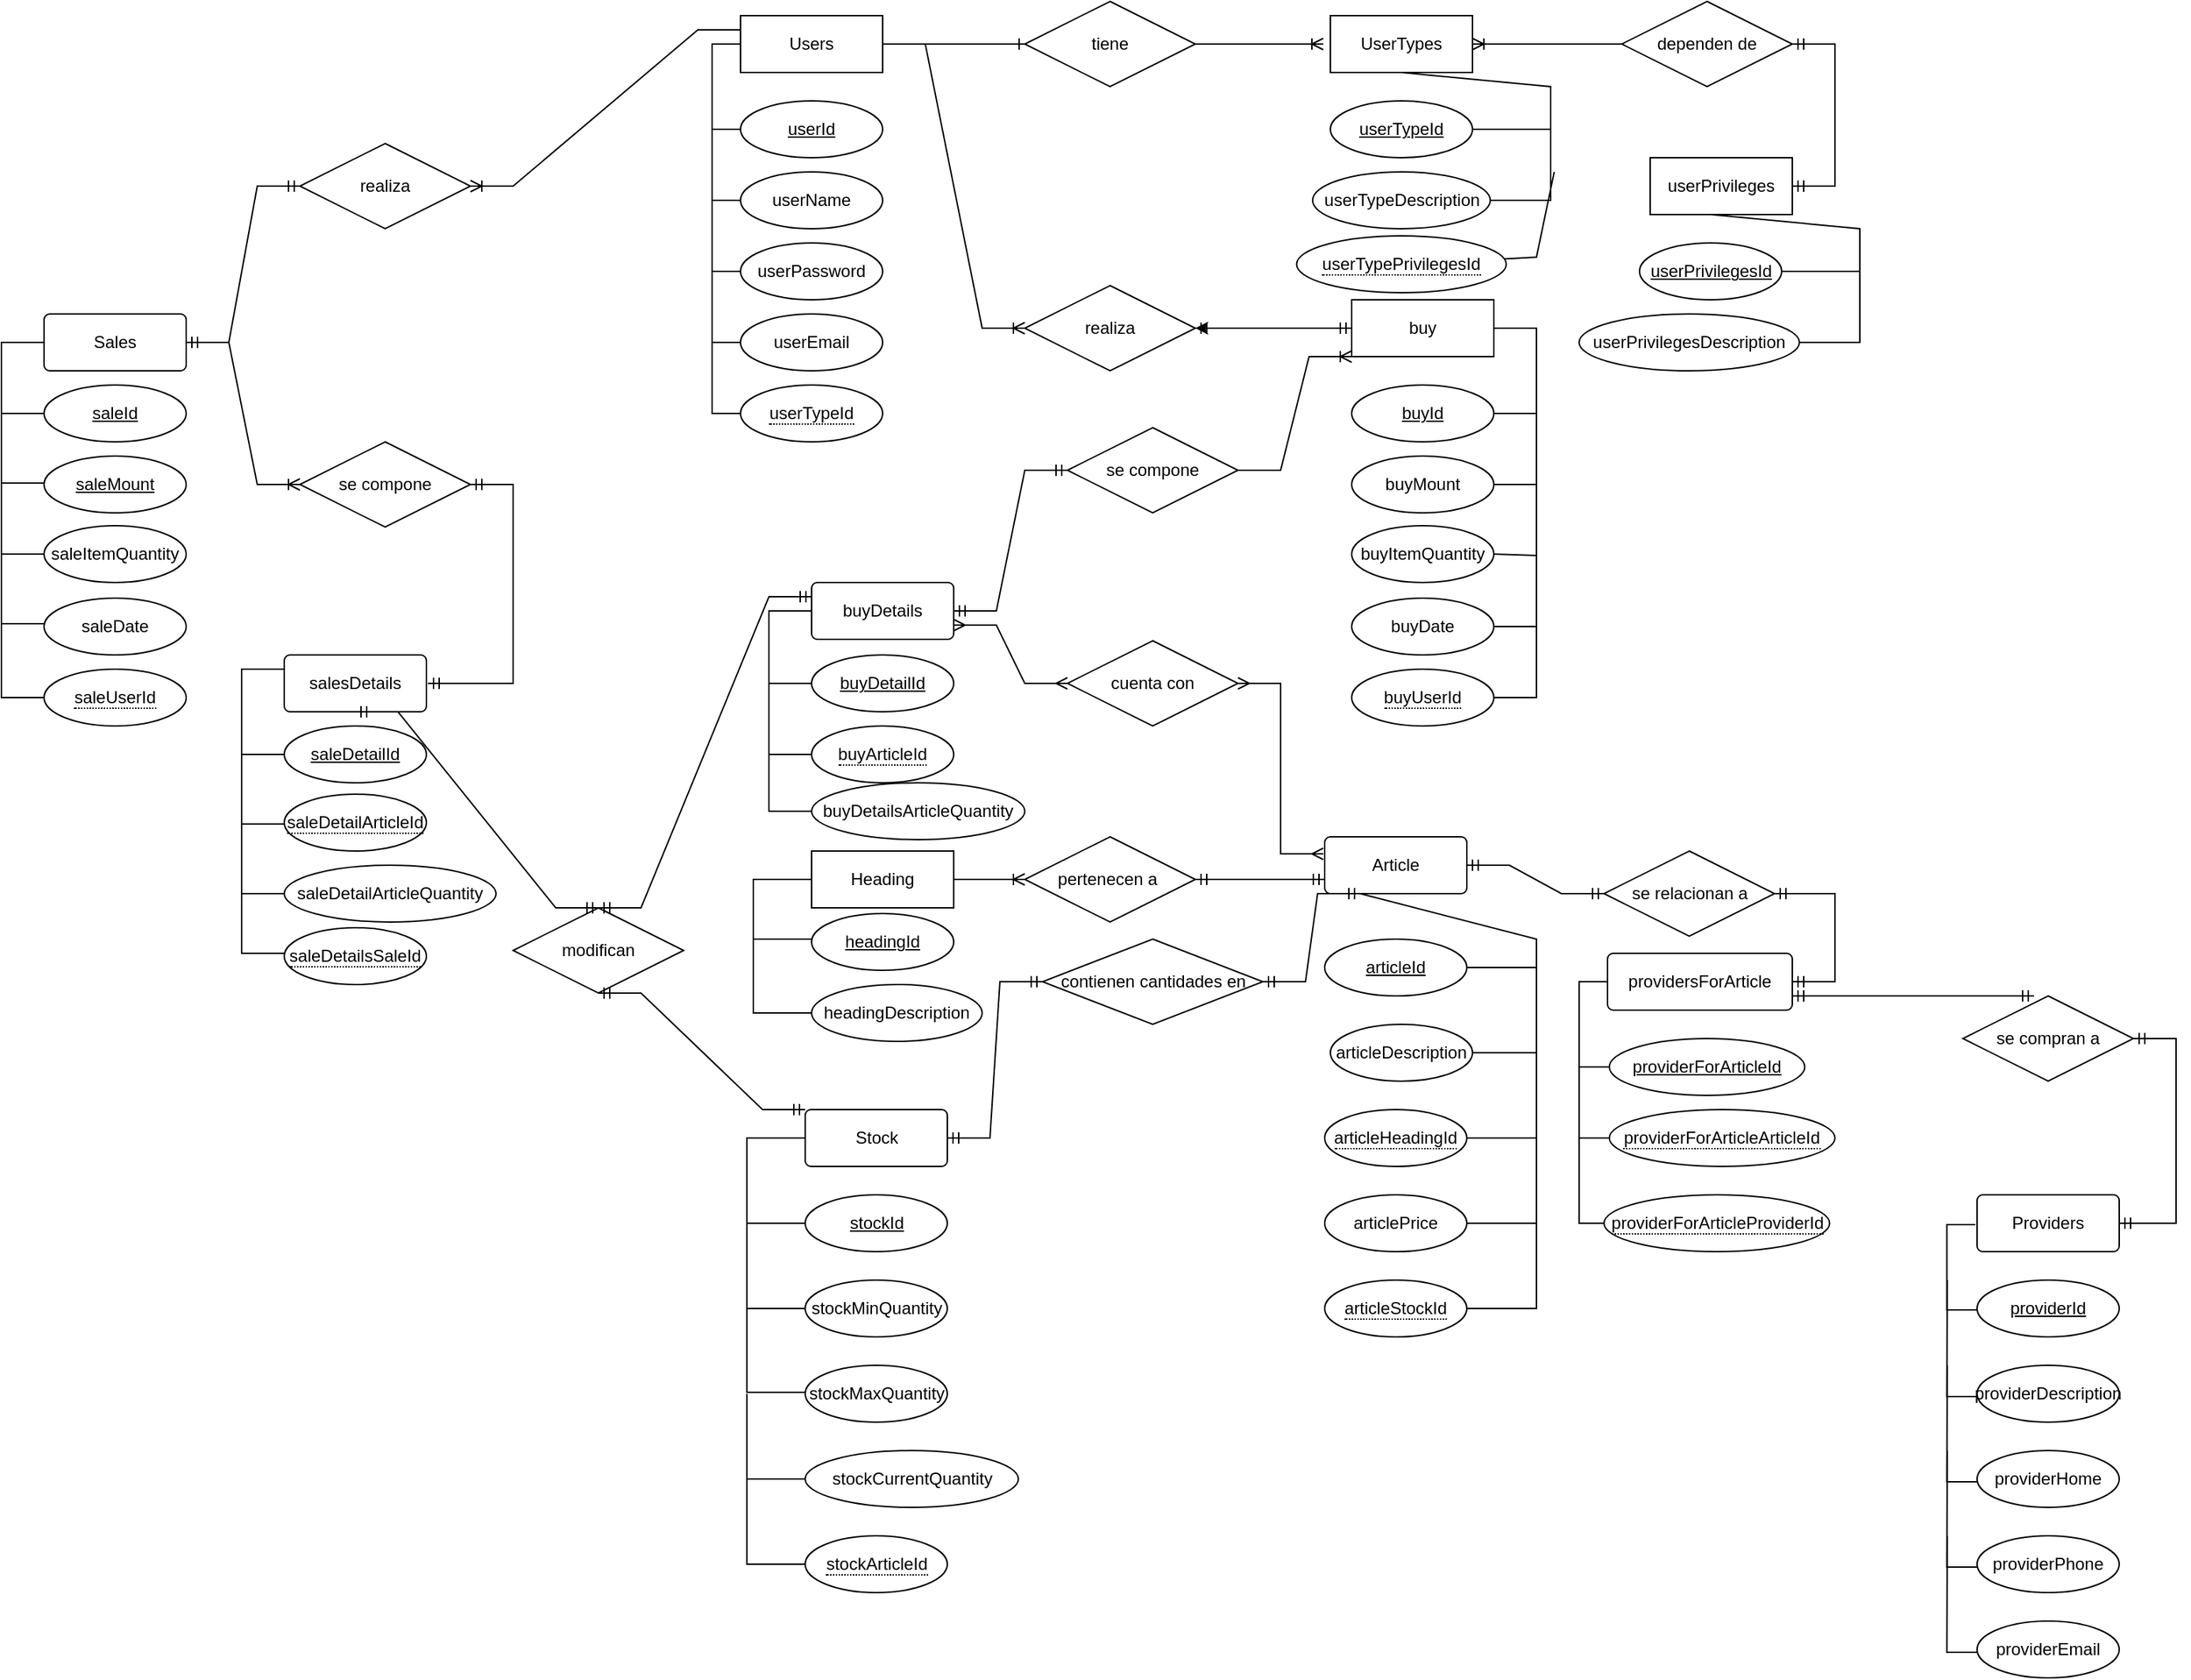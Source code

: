 <mxfile version="20.6.0" type="github">
  <diagram id="R2lEEEUBdFMjLlhIrx00" name="Page-1">
    <mxGraphModel dx="1888" dy="579" grid="1" gridSize="30" guides="1" tooltips="1" connect="1" arrows="1" fold="1" page="1" pageScale="1" pageWidth="850" pageHeight="1100" math="0" shadow="0" extFonts="Permanent Marker^https://fonts.googleapis.com/css?family=Permanent+Marker">
      <root>
        <mxCell id="0" />
        <mxCell id="1" parent="0" />
        <mxCell id="iz3OfNx--ajAL_2noXv3-14" value="Users" style="whiteSpace=wrap;html=1;align=center;" parent="1" vertex="1">
          <mxGeometry x="40" y="70" width="100" height="40" as="geometry" />
        </mxCell>
        <mxCell id="iz3OfNx--ajAL_2noXv3-16" value="UserTypes" style="whiteSpace=wrap;html=1;align=center;" parent="1" vertex="1">
          <mxGeometry x="455" y="70" width="100" height="40" as="geometry" />
        </mxCell>
        <mxCell id="iz3OfNx--ajAL_2noXv3-23" value="tiene" style="shape=rhombus;perimeter=rhombusPerimeter;whiteSpace=wrap;html=1;align=center;" parent="1" vertex="1">
          <mxGeometry x="240" y="60" width="120" height="60" as="geometry" />
        </mxCell>
        <mxCell id="iz3OfNx--ajAL_2noXv3-25" value="userId" style="ellipse;whiteSpace=wrap;html=1;align=center;fontStyle=4;" parent="1" vertex="1">
          <mxGeometry x="40" y="130" width="100" height="40" as="geometry" />
        </mxCell>
        <mxCell id="iz3OfNx--ajAL_2noXv3-26" value="userName" style="ellipse;whiteSpace=wrap;html=1;align=center;" parent="1" vertex="1">
          <mxGeometry x="40" y="180" width="100" height="40" as="geometry" />
        </mxCell>
        <mxCell id="iz3OfNx--ajAL_2noXv3-27" value="userPassword" style="ellipse;whiteSpace=wrap;html=1;align=center;" parent="1" vertex="1">
          <mxGeometry x="40" y="230" width="100" height="40" as="geometry" />
        </mxCell>
        <mxCell id="iz3OfNx--ajAL_2noXv3-28" value="userEmail" style="ellipse;whiteSpace=wrap;html=1;align=center;" parent="1" vertex="1">
          <mxGeometry x="40" y="280" width="100" height="40" as="geometry" />
        </mxCell>
        <mxCell id="iz3OfNx--ajAL_2noXv3-30" value="&lt;span style=&quot;border-bottom: 1px dotted&quot;&gt;userTypeId&lt;/span&gt;" style="ellipse;whiteSpace=wrap;html=1;align=center;" parent="1" vertex="1">
          <mxGeometry x="40" y="330" width="100" height="40" as="geometry" />
        </mxCell>
        <mxCell id="iz3OfNx--ajAL_2noXv3-32" value="" style="endArrow=none;html=1;rounded=0;entryX=0;entryY=0.5;entryDx=0;entryDy=0;exitX=0;exitY=0.5;exitDx=0;exitDy=0;" parent="1" source="iz3OfNx--ajAL_2noXv3-25" target="iz3OfNx--ajAL_2noXv3-14" edge="1">
          <mxGeometry width="50" height="50" relative="1" as="geometry">
            <mxPoint x="20" y="400" as="sourcePoint" />
            <mxPoint x="450" y="280" as="targetPoint" />
            <Array as="points">
              <mxPoint x="20" y="150" />
              <mxPoint x="20" y="90" />
            </Array>
          </mxGeometry>
        </mxCell>
        <mxCell id="iz3OfNx--ajAL_2noXv3-33" value="" style="endArrow=none;html=1;rounded=0;exitX=0;exitY=0.5;exitDx=0;exitDy=0;" parent="1" source="iz3OfNx--ajAL_2noXv3-26" edge="1">
          <mxGeometry width="50" height="50" relative="1" as="geometry">
            <mxPoint x="20" y="200" as="sourcePoint" />
            <mxPoint x="20" y="150" as="targetPoint" />
            <Array as="points">
              <mxPoint x="20" y="200" />
            </Array>
          </mxGeometry>
        </mxCell>
        <mxCell id="iz3OfNx--ajAL_2noXv3-34" value="" style="endArrow=none;html=1;rounded=0;exitX=0;exitY=0.5;exitDx=0;exitDy=0;" parent="1" source="iz3OfNx--ajAL_2noXv3-27" edge="1">
          <mxGeometry width="50" height="50" relative="1" as="geometry">
            <mxPoint x="20" y="270" as="sourcePoint" />
            <mxPoint x="20" y="200" as="targetPoint" />
            <Array as="points">
              <mxPoint x="20" y="250" />
            </Array>
          </mxGeometry>
        </mxCell>
        <mxCell id="iz3OfNx--ajAL_2noXv3-35" value="" style="endArrow=none;html=1;rounded=0;exitX=0;exitY=0.5;exitDx=0;exitDy=0;" parent="1" source="iz3OfNx--ajAL_2noXv3-28" edge="1">
          <mxGeometry width="50" height="50" relative="1" as="geometry">
            <mxPoint x="20" y="320" as="sourcePoint" />
            <mxPoint x="20" y="250" as="targetPoint" />
            <Array as="points">
              <mxPoint x="20" y="300" />
            </Array>
          </mxGeometry>
        </mxCell>
        <mxCell id="iz3OfNx--ajAL_2noXv3-38" value="userTypeDescription" style="ellipse;whiteSpace=wrap;html=1;align=center;" parent="1" vertex="1">
          <mxGeometry x="442.5" y="180" width="125" height="40" as="geometry" />
        </mxCell>
        <mxCell id="iz3OfNx--ajAL_2noXv3-39" value="userTypeId" style="ellipse;whiteSpace=wrap;html=1;align=center;fontStyle=4;" parent="1" vertex="1">
          <mxGeometry x="455" y="130" width="100" height="40" as="geometry" />
        </mxCell>
        <mxCell id="iz3OfNx--ajAL_2noXv3-40" value="" style="endArrow=none;html=1;rounded=0;exitX=1;exitY=0.5;exitDx=0;exitDy=0;entryX=0.5;entryY=1;entryDx=0;entryDy=0;" parent="1" source="iz3OfNx--ajAL_2noXv3-39" target="iz3OfNx--ajAL_2noXv3-16" edge="1">
          <mxGeometry width="50" height="50" relative="1" as="geometry">
            <mxPoint x="580" y="150" as="sourcePoint" />
            <mxPoint x="560" y="90" as="targetPoint" />
            <Array as="points">
              <mxPoint x="610" y="150" />
              <mxPoint x="610" y="120" />
            </Array>
          </mxGeometry>
        </mxCell>
        <mxCell id="iz3OfNx--ajAL_2noXv3-41" value="" style="endArrow=none;html=1;rounded=0;exitX=1;exitY=0.5;exitDx=0;exitDy=0;" parent="1" source="iz3OfNx--ajAL_2noXv3-38" edge="1">
          <mxGeometry width="50" height="50" relative="1" as="geometry">
            <mxPoint x="400" y="330" as="sourcePoint" />
            <mxPoint x="610" y="150" as="targetPoint" />
            <Array as="points">
              <mxPoint x="610" y="200" />
            </Array>
          </mxGeometry>
        </mxCell>
        <mxCell id="iz3OfNx--ajAL_2noXv3-45" value="realiza" style="shape=rhombus;perimeter=rhombusPerimeter;whiteSpace=wrap;html=1;align=center;" parent="1" vertex="1">
          <mxGeometry x="240" y="260" width="120" height="60" as="geometry" />
        </mxCell>
        <mxCell id="iz3OfNx--ajAL_2noXv3-49" value="" style="edgeStyle=orthogonalEdgeStyle;rounded=0;orthogonalLoop=1;jettySize=auto;html=1;" parent="1" source="iz3OfNx--ajAL_2noXv3-46" target="iz3OfNx--ajAL_2noXv3-45" edge="1">
          <mxGeometry relative="1" as="geometry" />
        </mxCell>
        <mxCell id="iz3OfNx--ajAL_2noXv3-46" value="buy" style="whiteSpace=wrap;html=1;align=center;" parent="1" vertex="1">
          <mxGeometry x="470" y="270" width="100" height="40" as="geometry" />
        </mxCell>
        <mxCell id="iz3OfNx--ajAL_2noXv3-47" value="" style="edgeStyle=entityRelationEdgeStyle;fontSize=12;html=1;endArrow=ERoneToMany;rounded=0;exitX=1;exitY=0.5;exitDx=0;exitDy=0;entryX=0;entryY=0.5;entryDx=0;entryDy=0;" parent="1" source="iz3OfNx--ajAL_2noXv3-14" target="iz3OfNx--ajAL_2noXv3-45" edge="1">
          <mxGeometry width="100" height="100" relative="1" as="geometry">
            <mxPoint x="360" y="400" as="sourcePoint" />
            <mxPoint x="460" y="300" as="targetPoint" />
          </mxGeometry>
        </mxCell>
        <mxCell id="iz3OfNx--ajAL_2noXv3-48" value="" style="edgeStyle=entityRelationEdgeStyle;fontSize=12;html=1;endArrow=ERmandOne;startArrow=ERmandOne;rounded=0;exitX=1;exitY=0.5;exitDx=0;exitDy=0;entryX=0;entryY=0.5;entryDx=0;entryDy=0;" parent="1" source="iz3OfNx--ajAL_2noXv3-45" target="iz3OfNx--ajAL_2noXv3-46" edge="1">
          <mxGeometry width="100" height="100" relative="1" as="geometry">
            <mxPoint x="360" y="400" as="sourcePoint" />
            <mxPoint x="460" y="300" as="targetPoint" />
          </mxGeometry>
        </mxCell>
        <mxCell id="iz3OfNx--ajAL_2noXv3-53" value="" style="edgeStyle=entityRelationEdgeStyle;fontSize=12;html=1;endArrow=ERone;endFill=1;rounded=0;entryX=0;entryY=0.5;entryDx=0;entryDy=0;" parent="1" target="iz3OfNx--ajAL_2noXv3-23" edge="1">
          <mxGeometry width="100" height="100" relative="1" as="geometry">
            <mxPoint x="150" y="90" as="sourcePoint" />
            <mxPoint x="460" y="300" as="targetPoint" />
          </mxGeometry>
        </mxCell>
        <mxCell id="iz3OfNx--ajAL_2noXv3-54" value="" style="edgeStyle=entityRelationEdgeStyle;fontSize=12;html=1;endArrow=ERoneToMany;rounded=0;exitX=1;exitY=0.5;exitDx=0;exitDy=0;" parent="1" source="iz3OfNx--ajAL_2noXv3-23" edge="1">
          <mxGeometry width="100" height="100" relative="1" as="geometry">
            <mxPoint x="360" y="400" as="sourcePoint" />
            <mxPoint x="450" y="90" as="targetPoint" />
          </mxGeometry>
        </mxCell>
        <mxCell id="iz3OfNx--ajAL_2noXv3-56" value="buyId" style="ellipse;whiteSpace=wrap;html=1;align=center;fontStyle=4;" parent="1" vertex="1">
          <mxGeometry x="470" y="330" width="100" height="40" as="geometry" />
        </mxCell>
        <mxCell id="iz3OfNx--ajAL_2noXv3-58" value="buyMount" style="ellipse;whiteSpace=wrap;html=1;align=center;" parent="1" vertex="1">
          <mxGeometry x="470" y="380" width="100" height="40" as="geometry" />
        </mxCell>
        <mxCell id="iz3OfNx--ajAL_2noXv3-59" value="buyItemQuantity" style="ellipse;whiteSpace=wrap;html=1;align=center;" parent="1" vertex="1">
          <mxGeometry x="470" y="429" width="100" height="40" as="geometry" />
        </mxCell>
        <mxCell id="iz3OfNx--ajAL_2noXv3-60" value="buyDate" style="ellipse;whiteSpace=wrap;html=1;align=center;" parent="1" vertex="1">
          <mxGeometry x="470" y="480" width="100" height="40" as="geometry" />
        </mxCell>
        <mxCell id="iz3OfNx--ajAL_2noXv3-62" value="" style="endArrow=none;html=1;rounded=0;entryX=1;entryY=0.5;entryDx=0;entryDy=0;exitX=1;exitY=0.5;exitDx=0;exitDy=0;" parent="1" source="iz3OfNx--ajAL_2noXv3-56" target="iz3OfNx--ajAL_2noXv3-46" edge="1">
          <mxGeometry width="50" height="50" relative="1" as="geometry">
            <mxPoint x="600" y="350" as="sourcePoint" />
            <mxPoint x="440" y="300" as="targetPoint" />
            <Array as="points">
              <mxPoint x="600" y="350" />
              <mxPoint x="600" y="290" />
            </Array>
          </mxGeometry>
        </mxCell>
        <mxCell id="iz3OfNx--ajAL_2noXv3-63" value="" style="endArrow=none;html=1;rounded=0;exitX=1;exitY=0.5;exitDx=0;exitDy=0;" parent="1" source="iz3OfNx--ajAL_2noXv3-58" edge="1">
          <mxGeometry width="50" height="50" relative="1" as="geometry">
            <mxPoint x="600" y="390" as="sourcePoint" />
            <mxPoint x="600" y="330" as="targetPoint" />
            <Array as="points">
              <mxPoint x="600" y="400" />
            </Array>
          </mxGeometry>
        </mxCell>
        <mxCell id="iz3OfNx--ajAL_2noXv3-64" value="" style="endArrow=none;html=1;rounded=0;exitX=1;exitY=0.5;exitDx=0;exitDy=0;" parent="1" source="iz3OfNx--ajAL_2noXv3-59" edge="1">
          <mxGeometry width="50" height="50" relative="1" as="geometry">
            <mxPoint x="390" y="350" as="sourcePoint" />
            <mxPoint x="600" y="390" as="targetPoint" />
            <Array as="points">
              <mxPoint x="600" y="450" />
            </Array>
          </mxGeometry>
        </mxCell>
        <mxCell id="iz3OfNx--ajAL_2noXv3-65" value="" style="endArrow=none;html=1;rounded=0;exitX=1;exitY=0.5;exitDx=0;exitDy=0;" parent="1" source="iz3OfNx--ajAL_2noXv3-60" edge="1">
          <mxGeometry width="50" height="50" relative="1" as="geometry">
            <mxPoint x="390" y="350" as="sourcePoint" />
            <mxPoint x="600" y="450" as="targetPoint" />
            <Array as="points">
              <mxPoint x="600" y="500" />
            </Array>
          </mxGeometry>
        </mxCell>
        <mxCell id="iz3OfNx--ajAL_2noXv3-66" value="" style="endArrow=none;html=1;rounded=0;" parent="1" edge="1">
          <mxGeometry width="50" height="50" relative="1" as="geometry">
            <mxPoint x="570" y="550" as="sourcePoint" />
            <mxPoint x="600" y="480" as="targetPoint" />
            <Array as="points">
              <mxPoint x="600" y="550" />
            </Array>
          </mxGeometry>
        </mxCell>
        <mxCell id="iz3OfNx--ajAL_2noXv3-67" value="buyDetails" style="rounded=1;arcSize=10;whiteSpace=wrap;html=1;align=center;" parent="1" vertex="1">
          <mxGeometry x="90" y="469" width="100" height="40" as="geometry" />
        </mxCell>
        <mxCell id="iz3OfNx--ajAL_2noXv3-68" value="se compone" style="shape=rhombus;perimeter=rhombusPerimeter;whiteSpace=wrap;html=1;align=center;" parent="1" vertex="1">
          <mxGeometry x="270" y="360" width="120" height="60" as="geometry" />
        </mxCell>
        <mxCell id="iz3OfNx--ajAL_2noXv3-69" value="" style="edgeStyle=entityRelationEdgeStyle;fontSize=12;html=1;endArrow=ERoneToMany;rounded=0;exitX=1;exitY=0.5;exitDx=0;exitDy=0;entryX=0;entryY=1;entryDx=0;entryDy=0;" parent="1" source="iz3OfNx--ajAL_2noXv3-68" target="iz3OfNx--ajAL_2noXv3-46" edge="1">
          <mxGeometry width="100" height="100" relative="1" as="geometry">
            <mxPoint x="360" y="370" as="sourcePoint" />
            <mxPoint x="465" y="310" as="targetPoint" />
          </mxGeometry>
        </mxCell>
        <mxCell id="iz3OfNx--ajAL_2noXv3-72" value="" style="edgeStyle=entityRelationEdgeStyle;fontSize=12;html=1;endArrow=ERmandOne;startArrow=ERmandOne;rounded=0;exitX=1;exitY=0.5;exitDx=0;exitDy=0;entryX=0;entryY=0.5;entryDx=0;entryDy=0;" parent="1" source="iz3OfNx--ajAL_2noXv3-67" target="iz3OfNx--ajAL_2noXv3-68" edge="1">
          <mxGeometry width="100" height="100" relative="1" as="geometry">
            <mxPoint x="360" y="370" as="sourcePoint" />
            <mxPoint x="330" y="420" as="targetPoint" />
          </mxGeometry>
        </mxCell>
        <mxCell id="iz3OfNx--ajAL_2noXv3-73" value="buyDetailId" style="ellipse;whiteSpace=wrap;html=1;align=center;fontStyle=4;" parent="1" vertex="1">
          <mxGeometry x="90" y="520" width="100" height="40" as="geometry" />
        </mxCell>
        <mxCell id="iz3OfNx--ajAL_2noXv3-77" value="buyDetailsArticleQuantity" style="ellipse;whiteSpace=wrap;html=1;align=center;" parent="1" vertex="1">
          <mxGeometry x="90" y="610" width="150" height="40" as="geometry" />
        </mxCell>
        <mxCell id="iz3OfNx--ajAL_2noXv3-78" value="" style="endArrow=none;html=1;rounded=0;entryX=0;entryY=0.5;entryDx=0;entryDy=0;exitX=0;exitY=0.5;exitDx=0;exitDy=0;" parent="1" source="iz3OfNx--ajAL_2noXv3-73" target="iz3OfNx--ajAL_2noXv3-67" edge="1">
          <mxGeometry width="50" height="50" relative="1" as="geometry">
            <mxPoint x="60" y="570" as="sourcePoint" />
            <mxPoint x="440" y="570" as="targetPoint" />
            <Array as="points">
              <mxPoint x="60" y="540" />
              <mxPoint x="60" y="489" />
            </Array>
          </mxGeometry>
        </mxCell>
        <mxCell id="iz3OfNx--ajAL_2noXv3-79" value="" style="endArrow=none;html=1;rounded=0;exitX=0;exitY=0.5;exitDx=0;exitDy=0;" parent="1" edge="1">
          <mxGeometry width="50" height="50" relative="1" as="geometry">
            <mxPoint x="90" y="590" as="sourcePoint" />
            <mxPoint x="60" y="540" as="targetPoint" />
            <Array as="points">
              <mxPoint x="60" y="590" />
            </Array>
          </mxGeometry>
        </mxCell>
        <mxCell id="iz3OfNx--ajAL_2noXv3-80" value="" style="endArrow=none;html=1;rounded=0;exitX=0;exitY=0.5;exitDx=0;exitDy=0;" parent="1" source="iz3OfNx--ajAL_2noXv3-77" edge="1">
          <mxGeometry width="50" height="50" relative="1" as="geometry">
            <mxPoint x="60" y="690" as="sourcePoint" />
            <mxPoint x="60" y="570" as="targetPoint" />
            <Array as="points">
              <mxPoint x="60" y="630" />
            </Array>
          </mxGeometry>
        </mxCell>
        <mxCell id="iz3OfNx--ajAL_2noXv3-83" value="&lt;span style=&quot;border-bottom: 1px dotted&quot;&gt;buyUserId&lt;/span&gt;" style="ellipse;whiteSpace=wrap;html=1;align=center;" parent="1" vertex="1">
          <mxGeometry x="470" y="530" width="100" height="40" as="geometry" />
        </mxCell>
        <mxCell id="iz3OfNx--ajAL_2noXv3-84" value="&lt;span style=&quot;border-bottom: 1px dotted&quot;&gt;buyArticleId&lt;/span&gt;" style="ellipse;whiteSpace=wrap;html=1;align=center;" parent="1" vertex="1">
          <mxGeometry x="90" y="570" width="100" height="40" as="geometry" />
        </mxCell>
        <mxCell id="iz3OfNx--ajAL_2noXv3-85" value="Article" style="rounded=1;arcSize=10;whiteSpace=wrap;html=1;align=center;" parent="1" vertex="1">
          <mxGeometry x="451" y="648" width="100" height="40" as="geometry" />
        </mxCell>
        <mxCell id="iz3OfNx--ajAL_2noXv3-86" value="cuenta con" style="shape=rhombus;perimeter=rhombusPerimeter;whiteSpace=wrap;html=1;align=center;" parent="1" vertex="1">
          <mxGeometry x="270" y="510" width="120" height="60" as="geometry" />
        </mxCell>
        <mxCell id="iz3OfNx--ajAL_2noXv3-88" value="" style="edgeStyle=entityRelationEdgeStyle;fontSize=12;html=1;endArrow=ERmany;startArrow=ERmany;rounded=0;exitX=1;exitY=0.75;exitDx=0;exitDy=0;entryX=0;entryY=0.5;entryDx=0;entryDy=0;" parent="1" source="iz3OfNx--ajAL_2noXv3-67" target="iz3OfNx--ajAL_2noXv3-86" edge="1">
          <mxGeometry width="100" height="100" relative="1" as="geometry">
            <mxPoint x="210" y="480" as="sourcePoint" />
            <mxPoint x="460" y="360" as="targetPoint" />
          </mxGeometry>
        </mxCell>
        <mxCell id="iz3OfNx--ajAL_2noXv3-91" value="" style="edgeStyle=entityRelationEdgeStyle;fontSize=12;html=1;endArrow=ERmany;startArrow=ERmany;rounded=0;exitX=1;exitY=0.5;exitDx=0;exitDy=0;" parent="1" source="iz3OfNx--ajAL_2noXv3-86" edge="1">
          <mxGeometry width="100" height="100" relative="1" as="geometry">
            <mxPoint x="360" y="460" as="sourcePoint" />
            <mxPoint x="450" y="660" as="targetPoint" />
          </mxGeometry>
        </mxCell>
        <mxCell id="iz3OfNx--ajAL_2noXv3-92" value="articleId" style="ellipse;whiteSpace=wrap;html=1;align=center;fontStyle=4;" parent="1" vertex="1">
          <mxGeometry x="451" y="720" width="100" height="40" as="geometry" />
        </mxCell>
        <mxCell id="iz3OfNx--ajAL_2noXv3-93" value="articleDescription" style="ellipse;whiteSpace=wrap;html=1;align=center;" parent="1" vertex="1">
          <mxGeometry x="455" y="780" width="100" height="40" as="geometry" />
        </mxCell>
        <mxCell id="iz3OfNx--ajAL_2noXv3-95" value="articlePrice" style="ellipse;whiteSpace=wrap;html=1;align=center;" parent="1" vertex="1">
          <mxGeometry x="451" y="900" width="100" height="40" as="geometry" />
        </mxCell>
        <mxCell id="iz3OfNx--ajAL_2noXv3-96" value="" style="endArrow=none;html=1;rounded=0;exitX=1;exitY=0.5;exitDx=0;exitDy=0;entryX=0.25;entryY=1;entryDx=0;entryDy=0;" parent="1" source="iz3OfNx--ajAL_2noXv3-92" target="iz3OfNx--ajAL_2noXv3-85" edge="1">
          <mxGeometry width="50" height="50" relative="1" as="geometry">
            <mxPoint x="600" y="750" as="sourcePoint" />
            <mxPoint x="510" y="690" as="targetPoint" />
            <Array as="points">
              <mxPoint x="600" y="740" />
              <mxPoint x="600" y="720" />
            </Array>
          </mxGeometry>
        </mxCell>
        <mxCell id="iz3OfNx--ajAL_2noXv3-99" value="" style="endArrow=none;html=1;rounded=0;exitX=1;exitY=0.5;exitDx=0;exitDy=0;" parent="1" source="iz3OfNx--ajAL_2noXv3-93" edge="1">
          <mxGeometry width="50" height="50" relative="1" as="geometry">
            <mxPoint x="570" y="780" as="sourcePoint" />
            <mxPoint x="600" y="720" as="targetPoint" />
            <Array as="points">
              <mxPoint x="600" y="800" />
            </Array>
          </mxGeometry>
        </mxCell>
        <mxCell id="iz3OfNx--ajAL_2noXv3-100" value="" style="endArrow=none;html=1;rounded=0;exitX=1;exitY=0.5;exitDx=0;exitDy=0;" parent="1" edge="1">
          <mxGeometry width="50" height="50" relative="1" as="geometry">
            <mxPoint x="551" y="860" as="sourcePoint" />
            <mxPoint x="600" y="780" as="targetPoint" />
            <Array as="points">
              <mxPoint x="600" y="860" />
            </Array>
          </mxGeometry>
        </mxCell>
        <mxCell id="iz3OfNx--ajAL_2noXv3-101" value="" style="endArrow=none;html=1;rounded=0;exitX=1;exitY=0.5;exitDx=0;exitDy=0;" parent="1" source="iz3OfNx--ajAL_2noXv3-95" edge="1">
          <mxGeometry width="50" height="50" relative="1" as="geometry">
            <mxPoint x="390" y="890" as="sourcePoint" />
            <mxPoint x="600" y="840" as="targetPoint" />
            <Array as="points">
              <mxPoint x="600" y="920" />
              <mxPoint x="600" y="900" />
            </Array>
          </mxGeometry>
        </mxCell>
        <mxCell id="utKZxhGcTdZNcPMmi7oR-1" value="" style="endArrow=none;html=1;rounded=0;exitX=0;exitY=0.5;exitDx=0;exitDy=0;" parent="1" source="iz3OfNx--ajAL_2noXv3-30" edge="1">
          <mxGeometry width="50" height="50" relative="1" as="geometry">
            <mxPoint x="40" y="330" as="sourcePoint" />
            <mxPoint x="20" y="280" as="targetPoint" />
            <Array as="points">
              <mxPoint x="20" y="350" />
            </Array>
          </mxGeometry>
        </mxCell>
        <mxCell id="utKZxhGcTdZNcPMmi7oR-2" value="dependen de" style="shape=rhombus;perimeter=rhombusPerimeter;whiteSpace=wrap;html=1;align=center;" parent="1" vertex="1">
          <mxGeometry x="660" y="60" width="120" height="60" as="geometry" />
        </mxCell>
        <mxCell id="utKZxhGcTdZNcPMmi7oR-4" value="" style="edgeStyle=entityRelationEdgeStyle;fontSize=12;html=1;endArrow=ERoneToMany;rounded=0;entryX=1;entryY=0.5;entryDx=0;entryDy=0;exitX=0;exitY=0.5;exitDx=0;exitDy=0;" parent="1" source="utKZxhGcTdZNcPMmi7oR-2" target="iz3OfNx--ajAL_2noXv3-16" edge="1">
          <mxGeometry width="100" height="100" relative="1" as="geometry">
            <mxPoint x="360" y="340" as="sourcePoint" />
            <mxPoint x="460" y="240" as="targetPoint" />
          </mxGeometry>
        </mxCell>
        <mxCell id="utKZxhGcTdZNcPMmi7oR-6" value="" style="edgeStyle=entityRelationEdgeStyle;fontSize=12;html=1;endArrow=ERmandOne;startArrow=ERmandOne;rounded=0;entryX=1;entryY=0.5;entryDx=0;entryDy=0;exitX=1;exitY=0.5;exitDx=0;exitDy=0;" parent="1" source="utKZxhGcTdZNcPMmi7oR-7" target="utKZxhGcTdZNcPMmi7oR-2" edge="1">
          <mxGeometry width="100" height="100" relative="1" as="geometry">
            <mxPoint x="780" y="180" as="sourcePoint" />
            <mxPoint x="460" y="240" as="targetPoint" />
          </mxGeometry>
        </mxCell>
        <mxCell id="utKZxhGcTdZNcPMmi7oR-7" value="userPrivileges" style="whiteSpace=wrap;html=1;align=center;" parent="1" vertex="1">
          <mxGeometry x="680" y="170" width="100" height="40" as="geometry" />
        </mxCell>
        <mxCell id="utKZxhGcTdZNcPMmi7oR-8" value="userPrivilegesDescription" style="ellipse;whiteSpace=wrap;html=1;align=center;" parent="1" vertex="1">
          <mxGeometry x="630" y="280" width="155" height="40" as="geometry" />
        </mxCell>
        <mxCell id="utKZxhGcTdZNcPMmi7oR-9" value="userPrivilegesId" style="ellipse;whiteSpace=wrap;html=1;align=center;fontStyle=4;" parent="1" vertex="1">
          <mxGeometry x="672.5" y="230" width="100" height="40" as="geometry" />
        </mxCell>
        <mxCell id="utKZxhGcTdZNcPMmi7oR-10" value="" style="endArrow=none;html=1;rounded=0;exitX=1;exitY=0.5;exitDx=0;exitDy=0;entryX=0.5;entryY=1;entryDx=0;entryDy=0;" parent="1" source="utKZxhGcTdZNcPMmi7oR-9" edge="1">
          <mxGeometry width="50" height="50" relative="1" as="geometry">
            <mxPoint x="797.5" y="250" as="sourcePoint" />
            <mxPoint x="722.5" y="210" as="targetPoint" />
            <Array as="points">
              <mxPoint x="827.5" y="250" />
              <mxPoint x="827.5" y="220" />
            </Array>
          </mxGeometry>
        </mxCell>
        <mxCell id="utKZxhGcTdZNcPMmi7oR-11" value="" style="endArrow=none;html=1;rounded=0;exitX=1;exitY=0.5;exitDx=0;exitDy=0;" parent="1" source="utKZxhGcTdZNcPMmi7oR-8" edge="1">
          <mxGeometry width="50" height="50" relative="1" as="geometry">
            <mxPoint x="617.5" y="430" as="sourcePoint" />
            <mxPoint x="827.5" y="250" as="targetPoint" />
            <Array as="points">
              <mxPoint x="827.5" y="300" />
            </Array>
          </mxGeometry>
        </mxCell>
        <mxCell id="utKZxhGcTdZNcPMmi7oR-12" value="&lt;span style=&quot;border-bottom: 1px dotted&quot;&gt;articleHeadingId&lt;/span&gt;" style="ellipse;whiteSpace=wrap;html=1;align=center;" parent="1" vertex="1">
          <mxGeometry x="451" y="840" width="100" height="40" as="geometry" />
        </mxCell>
        <mxCell id="utKZxhGcTdZNcPMmi7oR-13" value="&lt;span style=&quot;border-bottom: 1px dotted&quot;&gt;articleStockId&lt;/span&gt;" style="ellipse;whiteSpace=wrap;html=1;align=center;" parent="1" vertex="1">
          <mxGeometry x="451" y="960" width="100" height="40" as="geometry" />
        </mxCell>
        <mxCell id="utKZxhGcTdZNcPMmi7oR-14" value="" style="endArrow=none;html=1;rounded=0;exitX=1;exitY=0.5;exitDx=0;exitDy=0;" parent="1" source="utKZxhGcTdZNcPMmi7oR-13" edge="1">
          <mxGeometry width="50" height="50" relative="1" as="geometry">
            <mxPoint x="581" y="950" as="sourcePoint" />
            <mxPoint x="600" y="900" as="targetPoint" />
            <Array as="points">
              <mxPoint x="600" y="980" />
              <mxPoint x="600" y="950" />
            </Array>
          </mxGeometry>
        </mxCell>
        <mxCell id="utKZxhGcTdZNcPMmi7oR-15" value="pertenecen a&amp;nbsp;" style="shape=rhombus;perimeter=rhombusPerimeter;whiteSpace=wrap;html=1;align=center;" parent="1" vertex="1">
          <mxGeometry x="240" y="648" width="120" height="60" as="geometry" />
        </mxCell>
        <mxCell id="utKZxhGcTdZNcPMmi7oR-16" value="Heading" style="whiteSpace=wrap;html=1;align=center;" parent="1" vertex="1">
          <mxGeometry x="90" y="658" width="100" height="40" as="geometry" />
        </mxCell>
        <mxCell id="utKZxhGcTdZNcPMmi7oR-17" value="" style="edgeStyle=entityRelationEdgeStyle;fontSize=12;html=1;endArrow=ERmandOne;startArrow=ERmandOne;rounded=0;exitX=1;exitY=0.5;exitDx=0;exitDy=0;entryX=0;entryY=0.75;entryDx=0;entryDy=0;" parent="1" edge="1">
          <mxGeometry width="100" height="100" relative="1" as="geometry">
            <mxPoint x="360" y="678" as="sourcePoint" />
            <mxPoint x="451" y="678" as="targetPoint" />
          </mxGeometry>
        </mxCell>
        <mxCell id="utKZxhGcTdZNcPMmi7oR-18" value="" style="edgeStyle=entityRelationEdgeStyle;fontSize=12;html=1;endArrow=ERoneToMany;rounded=0;exitX=1;exitY=0.5;exitDx=0;exitDy=0;entryX=0;entryY=0.5;entryDx=0;entryDy=0;" parent="1" source="utKZxhGcTdZNcPMmi7oR-16" target="utKZxhGcTdZNcPMmi7oR-15" edge="1">
          <mxGeometry width="100" height="100" relative="1" as="geometry">
            <mxPoint x="360" y="790" as="sourcePoint" />
            <mxPoint x="460" y="690" as="targetPoint" />
          </mxGeometry>
        </mxCell>
        <mxCell id="utKZxhGcTdZNcPMmi7oR-19" value="headingId" style="ellipse;whiteSpace=wrap;html=1;align=center;fontStyle=4;" parent="1" vertex="1">
          <mxGeometry x="90" y="702" width="100" height="40" as="geometry" />
        </mxCell>
        <mxCell id="utKZxhGcTdZNcPMmi7oR-20" value="headingDescription" style="ellipse;whiteSpace=wrap;html=1;align=center;" parent="1" vertex="1">
          <mxGeometry x="90" y="752" width="120" height="40" as="geometry" />
        </mxCell>
        <mxCell id="utKZxhGcTdZNcPMmi7oR-21" value="" style="endArrow=none;html=1;rounded=0;entryX=0;entryY=0.5;entryDx=0;entryDy=0;" parent="1" target="utKZxhGcTdZNcPMmi7oR-16" edge="1">
          <mxGeometry width="50" height="50" relative="1" as="geometry">
            <mxPoint x="90" y="720" as="sourcePoint" />
            <mxPoint x="90" y="720" as="targetPoint" />
            <Array as="points">
              <mxPoint x="49" y="720" />
              <mxPoint x="49" y="678" />
            </Array>
          </mxGeometry>
        </mxCell>
        <mxCell id="utKZxhGcTdZNcPMmi7oR-22" value="" style="endArrow=none;html=1;rounded=0;exitX=0;exitY=0.5;exitDx=0;exitDy=0;" parent="1" source="utKZxhGcTdZNcPMmi7oR-20" edge="1">
          <mxGeometry width="50" height="50" relative="1" as="geometry">
            <mxPoint x="90" y="840" as="sourcePoint" />
            <mxPoint x="49" y="720" as="targetPoint" />
            <Array as="points">
              <mxPoint x="49" y="772" />
            </Array>
          </mxGeometry>
        </mxCell>
        <mxCell id="utKZxhGcTdZNcPMmi7oR-23" value="contienen cantidades en" style="shape=rhombus;perimeter=rhombusPerimeter;whiteSpace=wrap;html=1;align=center;" parent="1" vertex="1">
          <mxGeometry x="252.5" y="720" width="155" height="60" as="geometry" />
        </mxCell>
        <mxCell id="utKZxhGcTdZNcPMmi7oR-24" value="Stock" style="rounded=1;arcSize=10;whiteSpace=wrap;html=1;align=center;" parent="1" vertex="1">
          <mxGeometry x="85.5" y="840" width="100" height="40" as="geometry" />
        </mxCell>
        <mxCell id="utKZxhGcTdZNcPMmi7oR-25" value="" style="edgeStyle=entityRelationEdgeStyle;fontSize=12;html=1;endArrow=ERmandOne;startArrow=ERmandOne;rounded=0;entryX=0.25;entryY=1;entryDx=0;entryDy=0;" parent="1" source="utKZxhGcTdZNcPMmi7oR-23" target="iz3OfNx--ajAL_2noXv3-85" edge="1">
          <mxGeometry width="100" height="100" relative="1" as="geometry">
            <mxPoint x="365" y="720" as="sourcePoint" />
            <mxPoint x="510" y="690" as="targetPoint" />
          </mxGeometry>
        </mxCell>
        <mxCell id="utKZxhGcTdZNcPMmi7oR-26" value="" style="edgeStyle=entityRelationEdgeStyle;fontSize=12;html=1;endArrow=ERmandOne;startArrow=ERmandOne;rounded=0;exitX=1;exitY=0.5;exitDx=0;exitDy=0;entryX=0;entryY=0.5;entryDx=0;entryDy=0;" parent="1" source="utKZxhGcTdZNcPMmi7oR-24" target="utKZxhGcTdZNcPMmi7oR-23" edge="1">
          <mxGeometry width="100" height="100" relative="1" as="geometry">
            <mxPoint x="330" y="840" as="sourcePoint" />
            <mxPoint x="360" y="780" as="targetPoint" />
          </mxGeometry>
        </mxCell>
        <mxCell id="utKZxhGcTdZNcPMmi7oR-27" value="stockId" style="ellipse;whiteSpace=wrap;html=1;align=center;fontStyle=4;" parent="1" vertex="1">
          <mxGeometry x="85.5" y="900" width="100" height="40" as="geometry" />
        </mxCell>
        <mxCell id="utKZxhGcTdZNcPMmi7oR-28" value="stockMinQuantity" style="ellipse;whiteSpace=wrap;html=1;align=center;" parent="1" vertex="1">
          <mxGeometry x="85.5" y="960" width="100" height="40" as="geometry" />
        </mxCell>
        <mxCell id="utKZxhGcTdZNcPMmi7oR-29" value="stockMaxQuantity" style="ellipse;whiteSpace=wrap;html=1;align=center;" parent="1" vertex="1">
          <mxGeometry x="85.5" y="1020" width="100" height="40" as="geometry" />
        </mxCell>
        <mxCell id="utKZxhGcTdZNcPMmi7oR-30" value="stockCurrentQuantity" style="ellipse;whiteSpace=wrap;html=1;align=center;" parent="1" vertex="1">
          <mxGeometry x="85.5" y="1080" width="150" height="40" as="geometry" />
        </mxCell>
        <mxCell id="utKZxhGcTdZNcPMmi7oR-31" value="&lt;span style=&quot;border-bottom: 1px dotted&quot;&gt;stockArticleId&lt;/span&gt;" style="ellipse;whiteSpace=wrap;html=1;align=center;" parent="1" vertex="1">
          <mxGeometry x="85.5" y="1140" width="100" height="40" as="geometry" />
        </mxCell>
        <mxCell id="utKZxhGcTdZNcPMmi7oR-32" value="" style="endArrow=none;html=1;rounded=0;exitX=0;exitY=0.5;exitDx=0;exitDy=0;entryX=0;entryY=0.5;entryDx=0;entryDy=0;" parent="1" source="utKZxhGcTdZNcPMmi7oR-27" target="utKZxhGcTdZNcPMmi7oR-24" edge="1">
          <mxGeometry width="50" height="50" relative="1" as="geometry">
            <mxPoint x="-4.5" y="940" as="sourcePoint" />
            <mxPoint x="-4.5" y="860" as="targetPoint" />
            <Array as="points">
              <mxPoint x="44.5" y="920" />
              <mxPoint x="44.5" y="860" />
            </Array>
          </mxGeometry>
        </mxCell>
        <mxCell id="utKZxhGcTdZNcPMmi7oR-33" value="" style="endArrow=none;html=1;rounded=0;exitX=0;exitY=0.5;exitDx=0;exitDy=0;" parent="1" edge="1">
          <mxGeometry width="50" height="50" relative="1" as="geometry">
            <mxPoint x="85.5" y="980" as="sourcePoint" />
            <mxPoint x="44.5" y="920" as="targetPoint" />
            <Array as="points">
              <mxPoint x="44.5" y="980" />
              <mxPoint x="44.5" y="920" />
            </Array>
          </mxGeometry>
        </mxCell>
        <mxCell id="utKZxhGcTdZNcPMmi7oR-34" value="" style="endArrow=none;html=1;rounded=0;exitX=0;exitY=0.5;exitDx=0;exitDy=0;" parent="1" edge="1">
          <mxGeometry width="50" height="50" relative="1" as="geometry">
            <mxPoint x="85.5" y="1039" as="sourcePoint" />
            <mxPoint x="44.5" y="979" as="targetPoint" />
            <Array as="points">
              <mxPoint x="44.5" y="1039" />
              <mxPoint x="44.5" y="979" />
            </Array>
          </mxGeometry>
        </mxCell>
        <mxCell id="utKZxhGcTdZNcPMmi7oR-35" value="" style="endArrow=none;html=1;rounded=0;exitX=0;exitY=0.5;exitDx=0;exitDy=0;" parent="1" edge="1">
          <mxGeometry width="50" height="50" relative="1" as="geometry">
            <mxPoint x="85.5" y="1100" as="sourcePoint" />
            <mxPoint x="44.5" y="1040" as="targetPoint" />
            <Array as="points">
              <mxPoint x="44.5" y="1100" />
              <mxPoint x="44.5" y="1040" />
            </Array>
          </mxGeometry>
        </mxCell>
        <mxCell id="utKZxhGcTdZNcPMmi7oR-36" value="" style="endArrow=none;html=1;rounded=0;exitX=0;exitY=0.5;exitDx=0;exitDy=0;" parent="1" edge="1">
          <mxGeometry width="50" height="50" relative="1" as="geometry">
            <mxPoint x="85.5" y="1160" as="sourcePoint" />
            <mxPoint x="44.5" y="1100" as="targetPoint" />
            <Array as="points">
              <mxPoint x="44.5" y="1160" />
              <mxPoint x="44.5" y="1100" />
            </Array>
          </mxGeometry>
        </mxCell>
        <mxCell id="utKZxhGcTdZNcPMmi7oR-37" value="se relacionan a" style="shape=rhombus;perimeter=rhombusPerimeter;whiteSpace=wrap;html=1;align=center;" parent="1" vertex="1">
          <mxGeometry x="647.5" y="658" width="120" height="60" as="geometry" />
        </mxCell>
        <mxCell id="utKZxhGcTdZNcPMmi7oR-38" value="" style="edgeStyle=entityRelationEdgeStyle;fontSize=12;html=1;endArrow=ERmandOne;startArrow=ERmandOne;rounded=0;entryX=0;entryY=0.5;entryDx=0;entryDy=0;" parent="1" source="iz3OfNx--ajAL_2noXv3-85" target="utKZxhGcTdZNcPMmi7oR-37" edge="1">
          <mxGeometry width="100" height="100" relative="1" as="geometry">
            <mxPoint x="360" y="880" as="sourcePoint" />
            <mxPoint x="460" y="780" as="targetPoint" />
          </mxGeometry>
        </mxCell>
        <mxCell id="utKZxhGcTdZNcPMmi7oR-40" value="" style="edgeStyle=entityRelationEdgeStyle;fontSize=12;html=1;endArrow=ERmandOne;startArrow=ERmandOne;rounded=0;" parent="1" target="utKZxhGcTdZNcPMmi7oR-37" edge="1">
          <mxGeometry width="100" height="100" relative="1" as="geometry">
            <mxPoint x="780" y="750" as="sourcePoint" />
            <mxPoint x="460" y="780" as="targetPoint" />
          </mxGeometry>
        </mxCell>
        <mxCell id="utKZxhGcTdZNcPMmi7oR-41" value="providersForArticle" style="rounded=1;arcSize=10;whiteSpace=wrap;html=1;align=center;" parent="1" vertex="1">
          <mxGeometry x="650" y="730" width="130" height="40" as="geometry" />
        </mxCell>
        <mxCell id="utKZxhGcTdZNcPMmi7oR-42" value="providerForArticleId" style="ellipse;whiteSpace=wrap;html=1;align=center;fontStyle=4;" parent="1" vertex="1">
          <mxGeometry x="651.25" y="790" width="137.5" height="40" as="geometry" />
        </mxCell>
        <mxCell id="utKZxhGcTdZNcPMmi7oR-43" value="&lt;span style=&quot;border-bottom: 1px dotted&quot;&gt;providerForArticleArticleId&lt;/span&gt;" style="ellipse;whiteSpace=wrap;html=1;align=center;" parent="1" vertex="1">
          <mxGeometry x="651.25" y="840" width="158.75" height="40" as="geometry" />
        </mxCell>
        <mxCell id="utKZxhGcTdZNcPMmi7oR-44" value="&lt;span style=&quot;border-bottom: 1px dotted&quot;&gt;providerForArticleProviderId&lt;/span&gt;" style="ellipse;whiteSpace=wrap;html=1;align=center;" parent="1" vertex="1">
          <mxGeometry x="647.5" y="900" width="158.75" height="40" as="geometry" />
        </mxCell>
        <mxCell id="utKZxhGcTdZNcPMmi7oR-45" value="" style="endArrow=none;html=1;rounded=0;exitX=0;exitY=0.5;exitDx=0;exitDy=0;entryX=0;entryY=0.5;entryDx=0;entryDy=0;" parent="1" source="utKZxhGcTdZNcPMmi7oR-42" target="utKZxhGcTdZNcPMmi7oR-41" edge="1">
          <mxGeometry width="50" height="50" relative="1" as="geometry">
            <mxPoint x="581" y="770" as="sourcePoint" />
            <mxPoint x="506" y="718" as="targetPoint" />
            <Array as="points">
              <mxPoint x="630" y="810" />
              <mxPoint x="630" y="750" />
            </Array>
          </mxGeometry>
        </mxCell>
        <mxCell id="utKZxhGcTdZNcPMmi7oR-46" value="" style="endArrow=none;html=1;rounded=0;exitX=0;exitY=0.5;exitDx=0;exitDy=0;" parent="1" source="utKZxhGcTdZNcPMmi7oR-43" edge="1">
          <mxGeometry width="50" height="50" relative="1" as="geometry">
            <mxPoint x="630" y="870" as="sourcePoint" />
            <mxPoint x="630" y="810" as="targetPoint" />
            <Array as="points">
              <mxPoint x="630" y="860" />
            </Array>
          </mxGeometry>
        </mxCell>
        <mxCell id="utKZxhGcTdZNcPMmi7oR-47" value="" style="endArrow=none;html=1;rounded=0;exitX=0;exitY=0.5;exitDx=0;exitDy=0;" parent="1" source="utKZxhGcTdZNcPMmi7oR-44" edge="1">
          <mxGeometry width="50" height="50" relative="1" as="geometry">
            <mxPoint x="651.25" y="900" as="sourcePoint" />
            <mxPoint x="630" y="850" as="targetPoint" />
            <Array as="points">
              <mxPoint x="630" y="920" />
              <mxPoint x="630" y="900" />
            </Array>
          </mxGeometry>
        </mxCell>
        <mxCell id="utKZxhGcTdZNcPMmi7oR-49" value="se compran a" style="shape=rhombus;perimeter=rhombusPerimeter;whiteSpace=wrap;html=1;align=center;" parent="1" vertex="1">
          <mxGeometry x="900" y="760" width="120" height="60" as="geometry" />
        </mxCell>
        <mxCell id="utKZxhGcTdZNcPMmi7oR-50" value="" style="edgeStyle=entityRelationEdgeStyle;fontSize=12;html=1;endArrow=ERmandOne;startArrow=ERmandOne;rounded=0;entryX=1;entryY=0.75;entryDx=0;entryDy=0;exitX=0.417;exitY=0;exitDx=0;exitDy=0;exitPerimeter=0;" parent="1" source="utKZxhGcTdZNcPMmi7oR-49" target="utKZxhGcTdZNcPMmi7oR-41" edge="1">
          <mxGeometry width="100" height="100" relative="1" as="geometry">
            <mxPoint x="720" y="1070" as="sourcePoint" />
            <mxPoint x="797.5" y="718" as="targetPoint" />
          </mxGeometry>
        </mxCell>
        <mxCell id="utKZxhGcTdZNcPMmi7oR-51" value="" style="edgeStyle=entityRelationEdgeStyle;fontSize=12;html=1;endArrow=ERmandOne;startArrow=ERmandOne;rounded=0;exitX=1;exitY=0.5;exitDx=0;exitDy=0;" parent="1" source="utKZxhGcTdZNcPMmi7oR-52" target="utKZxhGcTdZNcPMmi7oR-49" edge="1">
          <mxGeometry width="100" height="100" relative="1" as="geometry">
            <mxPoint x="840" y="990" as="sourcePoint" />
            <mxPoint x="460" y="780" as="targetPoint" />
          </mxGeometry>
        </mxCell>
        <mxCell id="utKZxhGcTdZNcPMmi7oR-52" value="Providers" style="rounded=1;arcSize=10;whiteSpace=wrap;html=1;align=center;" parent="1" vertex="1">
          <mxGeometry x="910" y="900" width="100" height="40" as="geometry" />
        </mxCell>
        <mxCell id="utKZxhGcTdZNcPMmi7oR-53" value="providerId" style="ellipse;whiteSpace=wrap;html=1;align=center;fontStyle=4;" parent="1" vertex="1">
          <mxGeometry x="910" y="960" width="100" height="40" as="geometry" />
        </mxCell>
        <mxCell id="utKZxhGcTdZNcPMmi7oR-54" value="providerDescription" style="ellipse;whiteSpace=wrap;html=1;align=center;" parent="1" vertex="1">
          <mxGeometry x="910" y="1020" width="100" height="40" as="geometry" />
        </mxCell>
        <mxCell id="utKZxhGcTdZNcPMmi7oR-55" value="providerHome" style="ellipse;whiteSpace=wrap;html=1;align=center;" parent="1" vertex="1">
          <mxGeometry x="910" y="1080" width="100" height="40" as="geometry" />
        </mxCell>
        <mxCell id="utKZxhGcTdZNcPMmi7oR-56" value="providerPhone" style="ellipse;whiteSpace=wrap;html=1;align=center;" parent="1" vertex="1">
          <mxGeometry x="910" y="1140" width="100" height="40" as="geometry" />
        </mxCell>
        <mxCell id="utKZxhGcTdZNcPMmi7oR-57" value="providerEmail" style="ellipse;whiteSpace=wrap;html=1;align=center;" parent="1" vertex="1">
          <mxGeometry x="910" y="1200" width="100" height="40" as="geometry" />
        </mxCell>
        <mxCell id="utKZxhGcTdZNcPMmi7oR-58" value="" style="endArrow=none;html=1;rounded=0;exitX=0;exitY=0.5;exitDx=0;exitDy=0;entryX=0;entryY=0.5;entryDx=0;entryDy=0;" parent="1" edge="1">
          <mxGeometry width="50" height="50" relative="1" as="geometry">
            <mxPoint x="910" y="981" as="sourcePoint" />
            <mxPoint x="908.75" y="921" as="targetPoint" />
            <Array as="points">
              <mxPoint x="888.75" y="981" />
              <mxPoint x="888.75" y="921" />
            </Array>
          </mxGeometry>
        </mxCell>
        <mxCell id="utKZxhGcTdZNcPMmi7oR-60" value="" style="endArrow=none;html=1;rounded=0;exitX=0;exitY=0.5;exitDx=0;exitDy=0;" parent="1" edge="1">
          <mxGeometry width="50" height="50" relative="1" as="geometry">
            <mxPoint x="910.0" y="1042" as="sourcePoint" />
            <mxPoint x="889" y="960" as="targetPoint" />
            <Array as="points">
              <mxPoint x="888.75" y="1042" />
            </Array>
          </mxGeometry>
        </mxCell>
        <mxCell id="utKZxhGcTdZNcPMmi7oR-61" value="" style="endArrow=none;html=1;rounded=0;exitX=0;exitY=0.5;exitDx=0;exitDy=0;" parent="1" edge="1">
          <mxGeometry width="50" height="50" relative="1" as="geometry">
            <mxPoint x="910.0" y="1102" as="sourcePoint" />
            <mxPoint x="889" y="1020" as="targetPoint" />
            <Array as="points">
              <mxPoint x="888.75" y="1102" />
            </Array>
          </mxGeometry>
        </mxCell>
        <mxCell id="utKZxhGcTdZNcPMmi7oR-62" value="" style="endArrow=none;html=1;rounded=0;exitX=0;exitY=0.5;exitDx=0;exitDy=0;" parent="1" edge="1">
          <mxGeometry width="50" height="50" relative="1" as="geometry">
            <mxPoint x="910.0" y="1162" as="sourcePoint" />
            <mxPoint x="889" y="1080" as="targetPoint" />
            <Array as="points">
              <mxPoint x="888.75" y="1162" />
            </Array>
          </mxGeometry>
        </mxCell>
        <mxCell id="utKZxhGcTdZNcPMmi7oR-63" value="" style="endArrow=none;html=1;rounded=0;exitX=0;exitY=0.5;exitDx=0;exitDy=0;" parent="1" edge="1">
          <mxGeometry width="50" height="50" relative="1" as="geometry">
            <mxPoint x="910.0" y="1222" as="sourcePoint" />
            <mxPoint x="889" y="1140" as="targetPoint" />
            <Array as="points">
              <mxPoint x="888.75" y="1222" />
            </Array>
          </mxGeometry>
        </mxCell>
        <mxCell id="utKZxhGcTdZNcPMmi7oR-64" value="modifican" style="shape=rhombus;perimeter=rhombusPerimeter;whiteSpace=wrap;html=1;align=center;" parent="1" vertex="1">
          <mxGeometry x="-120" y="698" width="120" height="60" as="geometry" />
        </mxCell>
        <mxCell id="utKZxhGcTdZNcPMmi7oR-65" value="" style="edgeStyle=entityRelationEdgeStyle;fontSize=12;html=1;endArrow=ERmandOne;startArrow=ERmandOne;rounded=0;exitX=0.5;exitY=0;exitDx=0;exitDy=0;entryX=0;entryY=0.25;entryDx=0;entryDy=0;" parent="1" source="utKZxhGcTdZNcPMmi7oR-64" target="iz3OfNx--ajAL_2noXv3-67" edge="1">
          <mxGeometry width="100" height="100" relative="1" as="geometry">
            <mxPoint x="480" y="730" as="sourcePoint" />
            <mxPoint x="60" y="420" as="targetPoint" />
          </mxGeometry>
        </mxCell>
        <mxCell id="utKZxhGcTdZNcPMmi7oR-66" value="" style="edgeStyle=entityRelationEdgeStyle;fontSize=12;html=1;endArrow=ERmandOne;startArrow=ERmandOne;rounded=0;entryX=0.5;entryY=1;entryDx=0;entryDy=0;exitX=0;exitY=0;exitDx=0;exitDy=0;" parent="1" source="utKZxhGcTdZNcPMmi7oR-24" target="utKZxhGcTdZNcPMmi7oR-64" edge="1">
          <mxGeometry width="100" height="100" relative="1" as="geometry">
            <mxPoint x="480" y="730" as="sourcePoint" />
            <mxPoint x="580" y="630" as="targetPoint" />
          </mxGeometry>
        </mxCell>
        <mxCell id="utKZxhGcTdZNcPMmi7oR-67" value="Sales" style="rounded=1;arcSize=10;whiteSpace=wrap;html=1;align=center;" parent="1" vertex="1">
          <mxGeometry x="-450" y="280" width="100" height="40" as="geometry" />
        </mxCell>
        <mxCell id="utKZxhGcTdZNcPMmi7oR-68" value="saleId" style="ellipse;whiteSpace=wrap;html=1;align=center;fontStyle=4;" parent="1" vertex="1">
          <mxGeometry x="-450" y="330" width="100" height="40" as="geometry" />
        </mxCell>
        <mxCell id="utKZxhGcTdZNcPMmi7oR-69" value="saleMount" style="ellipse;whiteSpace=wrap;html=1;align=center;fontStyle=4;" parent="1" vertex="1">
          <mxGeometry x="-450" y="380" width="100" height="40" as="geometry" />
        </mxCell>
        <mxCell id="utKZxhGcTdZNcPMmi7oR-71" value="saleItemQuantity" style="ellipse;whiteSpace=wrap;html=1;align=center;" parent="1" vertex="1">
          <mxGeometry x="-450" y="429" width="100" height="40" as="geometry" />
        </mxCell>
        <mxCell id="utKZxhGcTdZNcPMmi7oR-72" value="saleDate" style="ellipse;whiteSpace=wrap;html=1;align=center;" parent="1" vertex="1">
          <mxGeometry x="-450" y="480" width="100" height="40" as="geometry" />
        </mxCell>
        <mxCell id="utKZxhGcTdZNcPMmi7oR-73" value="&lt;span style=&quot;border-bottom: 1px dotted&quot;&gt;saleUserId&lt;/span&gt;" style="ellipse;whiteSpace=wrap;html=1;align=center;" parent="1" vertex="1">
          <mxGeometry x="-450" y="530" width="100" height="40" as="geometry" />
        </mxCell>
        <mxCell id="utKZxhGcTdZNcPMmi7oR-74" value="" style="endArrow=none;html=1;rounded=0;entryX=0;entryY=0.5;entryDx=0;entryDy=0;exitX=0;exitY=0.5;exitDx=0;exitDy=0;" parent="1" source="utKZxhGcTdZNcPMmi7oR-68" target="utKZxhGcTdZNcPMmi7oR-67" edge="1">
          <mxGeometry width="50" height="50" relative="1" as="geometry">
            <mxPoint x="-480" y="390" as="sourcePoint" />
            <mxPoint x="115.5" y="890" as="targetPoint" />
            <Array as="points">
              <mxPoint x="-480" y="350" />
              <mxPoint x="-480" y="300" />
            </Array>
          </mxGeometry>
        </mxCell>
        <mxCell id="utKZxhGcTdZNcPMmi7oR-75" value="" style="endArrow=none;html=1;rounded=0;exitX=0;exitY=0.5;exitDx=0;exitDy=0;" parent="1" edge="1">
          <mxGeometry width="50" height="50" relative="1" as="geometry">
            <mxPoint x="-450" y="399" as="sourcePoint" />
            <mxPoint x="-480" y="330" as="targetPoint" />
            <Array as="points">
              <mxPoint x="-480" y="399" />
            </Array>
          </mxGeometry>
        </mxCell>
        <mxCell id="utKZxhGcTdZNcPMmi7oR-76" value="" style="endArrow=none;html=1;rounded=0;exitX=0;exitY=0.5;exitDx=0;exitDy=0;" parent="1" edge="1">
          <mxGeometry width="50" height="50" relative="1" as="geometry">
            <mxPoint x="-450" y="449" as="sourcePoint" />
            <mxPoint x="-480" y="380" as="targetPoint" />
            <Array as="points">
              <mxPoint x="-480" y="449" />
            </Array>
          </mxGeometry>
        </mxCell>
        <mxCell id="utKZxhGcTdZNcPMmi7oR-77" value="" style="endArrow=none;html=1;rounded=0;exitX=0;exitY=0.5;exitDx=0;exitDy=0;" parent="1" edge="1">
          <mxGeometry width="50" height="50" relative="1" as="geometry">
            <mxPoint x="-450" y="498" as="sourcePoint" />
            <mxPoint x="-480" y="429" as="targetPoint" />
            <Array as="points">
              <mxPoint x="-480" y="498" />
            </Array>
          </mxGeometry>
        </mxCell>
        <mxCell id="utKZxhGcTdZNcPMmi7oR-78" value="" style="endArrow=none;html=1;rounded=0;exitX=0;exitY=0.5;exitDx=0;exitDy=0;" parent="1" edge="1">
          <mxGeometry width="50" height="50" relative="1" as="geometry">
            <mxPoint x="-450" y="550" as="sourcePoint" />
            <mxPoint x="-480" y="481" as="targetPoint" />
            <Array as="points">
              <mxPoint x="-480" y="550" />
            </Array>
          </mxGeometry>
        </mxCell>
        <mxCell id="utKZxhGcTdZNcPMmi7oR-79" value="realiza" style="shape=rhombus;perimeter=rhombusPerimeter;whiteSpace=wrap;html=1;align=center;" parent="1" vertex="1">
          <mxGeometry x="-270" y="160" width="120" height="60" as="geometry" />
        </mxCell>
        <mxCell id="utKZxhGcTdZNcPMmi7oR-80" value="" style="edgeStyle=entityRelationEdgeStyle;fontSize=12;html=1;endArrow=ERoneToMany;rounded=0;entryX=1;entryY=0.5;entryDx=0;entryDy=0;exitX=0;exitY=0.25;exitDx=0;exitDy=0;" parent="1" source="iz3OfNx--ajAL_2noXv3-14" target="utKZxhGcTdZNcPMmi7oR-79" edge="1">
          <mxGeometry width="100" height="100" relative="1" as="geometry">
            <mxPoint x="-150" y="60" as="sourcePoint" />
            <mxPoint x="270" y="320" as="targetPoint" />
          </mxGeometry>
        </mxCell>
        <mxCell id="utKZxhGcTdZNcPMmi7oR-81" value="" style="edgeStyle=entityRelationEdgeStyle;fontSize=12;html=1;endArrow=ERmandOne;startArrow=ERmandOne;rounded=0;exitX=0;exitY=0.5;exitDx=0;exitDy=0;entryX=1;entryY=0.5;entryDx=0;entryDy=0;" parent="1" source="utKZxhGcTdZNcPMmi7oR-79" target="utKZxhGcTdZNcPMmi7oR-67" edge="1">
          <mxGeometry width="100" height="100" relative="1" as="geometry">
            <mxPoint x="390" y="320" as="sourcePoint" />
            <mxPoint x="500" y="320" as="targetPoint" />
          </mxGeometry>
        </mxCell>
        <mxCell id="utKZxhGcTdZNcPMmi7oR-82" value="se compone" style="shape=rhombus;perimeter=rhombusPerimeter;whiteSpace=wrap;html=1;align=center;" parent="1" vertex="1">
          <mxGeometry x="-270" y="370" width="120" height="60" as="geometry" />
        </mxCell>
        <mxCell id="utKZxhGcTdZNcPMmi7oR-83" value="" style="edgeStyle=entityRelationEdgeStyle;fontSize=12;html=1;endArrow=ERmandOne;startArrow=ERmandOne;rounded=0;" parent="1" target="utKZxhGcTdZNcPMmi7oR-82" edge="1">
          <mxGeometry width="100" height="100" relative="1" as="geometry">
            <mxPoint x="-180" y="540" as="sourcePoint" />
            <mxPoint x="300" y="420" as="targetPoint" />
          </mxGeometry>
        </mxCell>
        <mxCell id="utKZxhGcTdZNcPMmi7oR-85" value="" style="edgeStyle=entityRelationEdgeStyle;fontSize=12;html=1;endArrow=ERoneToMany;rounded=0;exitX=1;exitY=0.5;exitDx=0;exitDy=0;" parent="1" source="utKZxhGcTdZNcPMmi7oR-67" target="utKZxhGcTdZNcPMmi7oR-82" edge="1">
          <mxGeometry width="100" height="100" relative="1" as="geometry">
            <mxPoint x="-90" y="550" as="sourcePoint" />
            <mxPoint x="10" y="450" as="targetPoint" />
          </mxGeometry>
        </mxCell>
        <mxCell id="utKZxhGcTdZNcPMmi7oR-86" value="salesDetails" style="rounded=1;arcSize=10;whiteSpace=wrap;html=1;align=center;" parent="1" vertex="1">
          <mxGeometry x="-281" y="520" width="100" height="40" as="geometry" />
        </mxCell>
        <mxCell id="utKZxhGcTdZNcPMmi7oR-87" value="saleDetailId" style="ellipse;whiteSpace=wrap;html=1;align=center;fontStyle=4;" parent="1" vertex="1">
          <mxGeometry x="-281" y="570" width="100" height="40" as="geometry" />
        </mxCell>
        <mxCell id="utKZxhGcTdZNcPMmi7oR-89" value="&lt;span style=&quot;border-bottom: 1px dotted&quot;&gt;saleDetailArticleId&lt;/span&gt;" style="ellipse;whiteSpace=wrap;html=1;align=center;" parent="1" vertex="1">
          <mxGeometry x="-281" y="618" width="100" height="40" as="geometry" />
        </mxCell>
        <mxCell id="utKZxhGcTdZNcPMmi7oR-92" value="saleDetailArticleQuantity" style="ellipse;whiteSpace=wrap;html=1;align=center;" parent="1" vertex="1">
          <mxGeometry x="-281" y="668" width="149" height="40" as="geometry" />
        </mxCell>
        <mxCell id="utKZxhGcTdZNcPMmi7oR-93" value="&lt;span style=&quot;border-bottom: 1px dotted&quot;&gt;saleDetailsSaleId&lt;/span&gt;" style="ellipse;whiteSpace=wrap;html=1;align=center;" parent="1" vertex="1">
          <mxGeometry x="-281" y="712" width="100" height="40" as="geometry" />
        </mxCell>
        <mxCell id="utKZxhGcTdZNcPMmi7oR-95" value="" style="endArrow=none;html=1;rounded=0;entryX=0;entryY=0.5;entryDx=0;entryDy=0;exitX=0;exitY=0.5;exitDx=0;exitDy=0;" parent="1" source="utKZxhGcTdZNcPMmi7oR-87" edge="1">
          <mxGeometry width="50" height="50" relative="1" as="geometry">
            <mxPoint x="-281" y="580" as="sourcePoint" />
            <mxPoint x="-281" y="530" as="targetPoint" />
            <Array as="points">
              <mxPoint x="-311" y="590" />
              <mxPoint x="-311" y="540" />
              <mxPoint x="-311" y="530" />
            </Array>
          </mxGeometry>
        </mxCell>
        <mxCell id="utKZxhGcTdZNcPMmi7oR-96" value="" style="endArrow=none;html=1;rounded=0;exitX=0;exitY=0.5;exitDx=0;exitDy=0;" parent="1" edge="1">
          <mxGeometry width="50" height="50" relative="1" as="geometry">
            <mxPoint x="-281" y="639" as="sourcePoint" />
            <mxPoint x="-311" y="570" as="targetPoint" />
            <Array as="points">
              <mxPoint x="-311" y="639" />
            </Array>
          </mxGeometry>
        </mxCell>
        <mxCell id="utKZxhGcTdZNcPMmi7oR-97" value="" style="endArrow=none;html=1;rounded=0;exitX=0;exitY=0.5;exitDx=0;exitDy=0;" parent="1" edge="1">
          <mxGeometry width="50" height="50" relative="1" as="geometry">
            <mxPoint x="-281" y="688" as="sourcePoint" />
            <mxPoint x="-311" y="619" as="targetPoint" />
            <Array as="points">
              <mxPoint x="-311" y="688" />
            </Array>
          </mxGeometry>
        </mxCell>
        <mxCell id="utKZxhGcTdZNcPMmi7oR-98" value="" style="endArrow=none;html=1;rounded=0;exitX=0;exitY=0.5;exitDx=0;exitDy=0;" parent="1" edge="1">
          <mxGeometry width="50" height="50" relative="1" as="geometry">
            <mxPoint x="-281" y="730" as="sourcePoint" />
            <mxPoint x="-311" y="661" as="targetPoint" />
            <Array as="points">
              <mxPoint x="-311" y="730" />
            </Array>
          </mxGeometry>
        </mxCell>
        <mxCell id="utKZxhGcTdZNcPMmi7oR-99" value="" style="edgeStyle=entityRelationEdgeStyle;fontSize=12;html=1;endArrow=ERmandOne;startArrow=ERmandOne;rounded=0;exitX=0.5;exitY=0;exitDx=0;exitDy=0;entryX=0.5;entryY=1;entryDx=0;entryDy=0;" parent="1" source="utKZxhGcTdZNcPMmi7oR-64" target="utKZxhGcTdZNcPMmi7oR-86" edge="1">
          <mxGeometry width="100" height="100" relative="1" as="geometry">
            <mxPoint x="-30" y="728" as="sourcePoint" />
            <mxPoint x="-120" y="540" as="targetPoint" />
          </mxGeometry>
        </mxCell>
        <mxCell id="OGT8r6DZdVzVNqqbTpek-1" value="&lt;span style=&quot;border-bottom: 1px dotted&quot;&gt;userTypePrivilegesId&lt;/span&gt;" style="ellipse;whiteSpace=wrap;html=1;align=center;" vertex="1" parent="1">
          <mxGeometry x="431.25" y="225" width="147.5" height="40" as="geometry" />
        </mxCell>
        <mxCell id="OGT8r6DZdVzVNqqbTpek-4" value="" style="endArrow=none;html=1;rounded=0;" edge="1" parent="1" source="OGT8r6DZdVzVNqqbTpek-1">
          <mxGeometry width="50" height="50" relative="1" as="geometry">
            <mxPoint x="570" y="230" as="sourcePoint" />
            <mxPoint x="612.5" y="180" as="targetPoint" />
            <Array as="points">
              <mxPoint x="600" y="240" />
            </Array>
          </mxGeometry>
        </mxCell>
      </root>
    </mxGraphModel>
  </diagram>
</mxfile>
